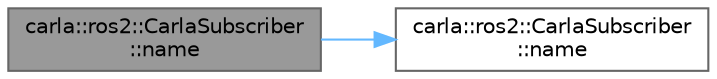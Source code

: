 digraph "carla::ros2::CarlaSubscriber::name"
{
 // INTERACTIVE_SVG=YES
 // LATEX_PDF_SIZE
  bgcolor="transparent";
  edge [fontname=Helvetica,fontsize=10,labelfontname=Helvetica,labelfontsize=10];
  node [fontname=Helvetica,fontsize=10,shape=box,height=0.2,width=0.4];
  rankdir="LR";
  Node1 [id="Node000001",label="carla::ros2::CarlaSubscriber\l::name",height=0.2,width=0.4,color="gray40", fillcolor="grey60", style="filled", fontcolor="black",tooltip=" "];
  Node1 -> Node2 [id="edge1_Node000001_Node000002",color="steelblue1",style="solid",tooltip=" "];
  Node2 [id="Node000002",label="carla::ros2::CarlaSubscriber\l::name",height=0.2,width=0.4,color="grey40", fillcolor="white", style="filled",URL="$de/dd4/classcarla_1_1ros2_1_1CarlaSubscriber.html#ac131ff867566e5105dc56a8953c69d29",tooltip=" "];
}
